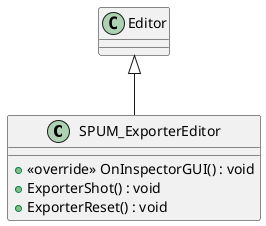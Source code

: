 @startuml
class SPUM_ExporterEditor {
    + <<override>> OnInspectorGUI() : void
    + ExporterShot() : void
    + ExporterReset() : void
}
Editor <|-- SPUM_ExporterEditor
@enduml
